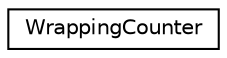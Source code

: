 digraph "类继承关系图"
{
 // LATEX_PDF_SIZE
  edge [fontname="Helvetica",fontsize="10",labelfontname="Helvetica",labelfontsize="10"];
  node [fontname="Helvetica",fontsize="10",shape=record];
  rankdir="LR";
  Node0 [label="WrappingCounter",height=0.2,width=0.4,color="black", fillcolor="white", style="filled",URL="$classWrappingCounter.html",tooltip=" "];
}
